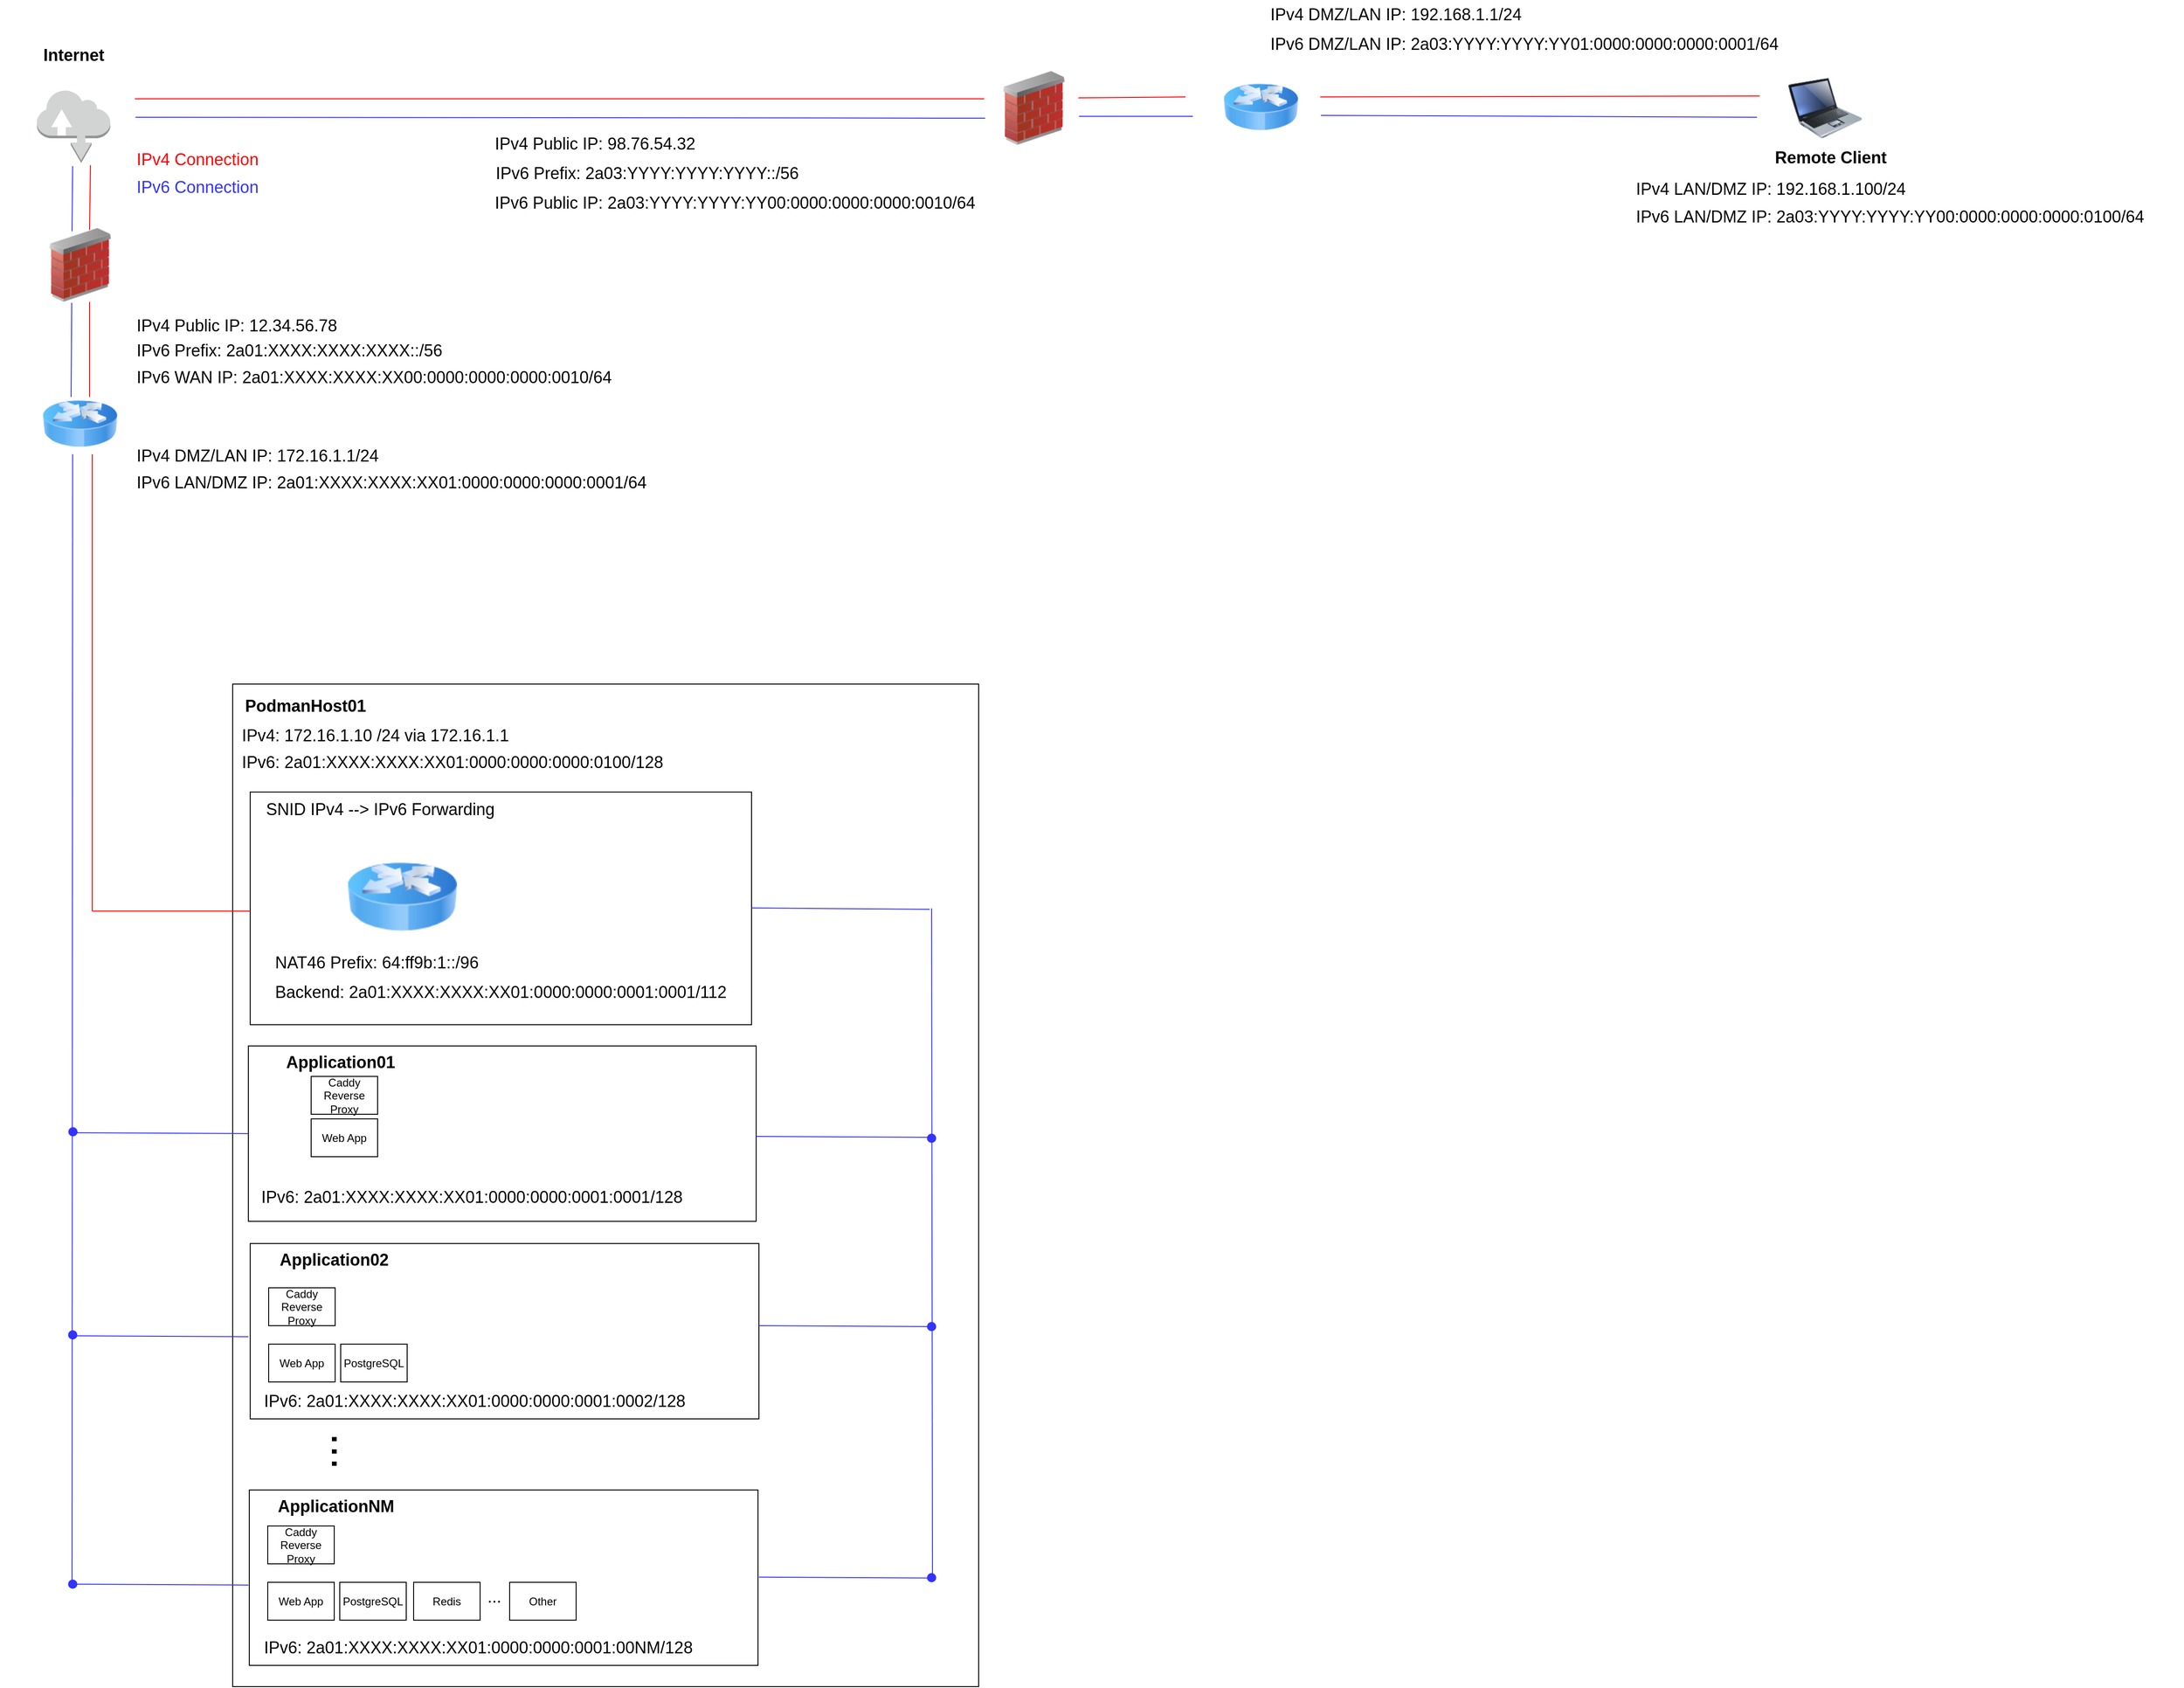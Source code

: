 <mxfile version="24.1.0" type="device" pages="2">
  <diagram name="Overview" id="oKqNL2IKdhE9CAWH1NSY">
    <mxGraphModel dx="5130" dy="3747" grid="1" gridSize="10" guides="1" tooltips="1" connect="1" arrows="1" fold="1" page="1" pageScale="1" pageWidth="1169" pageHeight="827" math="0" shadow="0">
      <root>
        <mxCell id="0" />
        <mxCell id="1" parent="0" />
        <mxCell id="ukD8bkUh3ZVpIychYJzi-6" value="" style="rounded=0;whiteSpace=wrap;html=1;" vertex="1" parent="1">
          <mxGeometry x="632" y="-6" width="808" height="1086" as="geometry" />
        </mxCell>
        <mxCell id="ukD8bkUh3ZVpIychYJzi-1" value="" style="rounded=0;whiteSpace=wrap;html=1;" vertex="1" parent="1">
          <mxGeometry x="651" y="600" width="551" height="190" as="geometry" />
        </mxCell>
        <mxCell id="ukD8bkUh3ZVpIychYJzi-2" value="" style="rounded=0;whiteSpace=wrap;html=1;" vertex="1" parent="1">
          <mxGeometry x="649" y="386" width="550" height="190" as="geometry" />
        </mxCell>
        <mxCell id="ukD8bkUh3ZVpIychYJzi-3" value="" style="rounded=0;whiteSpace=wrap;html=1;" vertex="1" parent="1">
          <mxGeometry x="650" y="867" width="551" height="190" as="geometry" />
        </mxCell>
        <mxCell id="ukD8bkUh3ZVpIychYJzi-7" value="PodmanHost01" style="text;html=1;align=center;verticalAlign=middle;whiteSpace=wrap;rounded=0;fontSize=18;fontStyle=1" vertex="1" parent="1">
          <mxGeometry x="632" y="2" width="158" height="32" as="geometry" />
        </mxCell>
        <mxCell id="ukD8bkUh3ZVpIychYJzi-8" value="Application01" style="text;html=1;align=center;verticalAlign=middle;whiteSpace=wrap;rounded=0;fontSize=18;fontStyle=1" vertex="1" parent="1">
          <mxGeometry x="670" y="388" width="158" height="32" as="geometry" />
        </mxCell>
        <mxCell id="ukD8bkUh3ZVpIychYJzi-9" value="Application02" style="text;html=1;align=center;verticalAlign=middle;whiteSpace=wrap;rounded=0;fontSize=18;fontStyle=1" vertex="1" parent="1">
          <mxGeometry x="663" y="602" width="158" height="32" as="geometry" />
        </mxCell>
        <mxCell id="ukD8bkUh3ZVpIychYJzi-10" value="ApplicationNM" style="text;html=1;align=center;verticalAlign=middle;whiteSpace=wrap;rounded=0;fontSize=18;fontStyle=1" vertex="1" parent="1">
          <mxGeometry x="665" y="869" width="158" height="32" as="geometry" />
        </mxCell>
        <mxCell id="ukD8bkUh3ZVpIychYJzi-11" value="Caddy Reverse Proxy" style="rounded=0;whiteSpace=wrap;html=1;" vertex="1" parent="1">
          <mxGeometry x="717" y="419" width="72" height="41" as="geometry" />
        </mxCell>
        <mxCell id="ukD8bkUh3ZVpIychYJzi-12" value="Web App" style="rounded=0;whiteSpace=wrap;html=1;" vertex="1" parent="1">
          <mxGeometry x="717" y="465" width="72" height="41" as="geometry" />
        </mxCell>
        <mxCell id="ukD8bkUh3ZVpIychYJzi-13" value="Caddy Reverse Proxy" style="rounded=0;whiteSpace=wrap;html=1;" vertex="1" parent="1">
          <mxGeometry x="671" y="648" width="72" height="41" as="geometry" />
        </mxCell>
        <mxCell id="ukD8bkUh3ZVpIychYJzi-14" value="Web App" style="rounded=0;whiteSpace=wrap;html=1;" vertex="1" parent="1">
          <mxGeometry x="671" y="709" width="72" height="41" as="geometry" />
        </mxCell>
        <mxCell id="ukD8bkUh3ZVpIychYJzi-15" value="PostgreSQL" style="rounded=0;whiteSpace=wrap;html=1;" vertex="1" parent="1">
          <mxGeometry x="749" y="709" width="72" height="41" as="geometry" />
        </mxCell>
        <mxCell id="ukD8bkUh3ZVpIychYJzi-19" value="" style="rounded=0;whiteSpace=wrap;html=1;" vertex="1" parent="1">
          <mxGeometry x="651" y="111" width="543" height="252" as="geometry" />
        </mxCell>
        <mxCell id="ukD8bkUh3ZVpIychYJzi-18" value="" style="image;html=1;image=img/lib/clip_art/networking/Router_Icon_128x128.png" vertex="1" parent="1">
          <mxGeometry x="756" y="169" width="119" height="111" as="geometry" />
        </mxCell>
        <mxCell id="ukD8bkUh3ZVpIychYJzi-20" value="SNID IPv4 --&amp;gt; IPv6 Forwarding" style="text;html=1;align=center;verticalAlign=middle;whiteSpace=wrap;rounded=0;fontSize=18;" vertex="1" parent="1">
          <mxGeometry x="652" y="115" width="280" height="30" as="geometry" />
        </mxCell>
        <mxCell id="ukD8bkUh3ZVpIychYJzi-21" value="IPv4: 172.16.1.10 /24 via 172.16.1.1" style="text;html=1;align=left;verticalAlign=middle;whiteSpace=wrap;rounded=0;fontSize=18;fontStyle=0" vertex="1" parent="1">
          <mxGeometry x="640" y="34" width="473" height="32" as="geometry" />
        </mxCell>
        <mxCell id="ukD8bkUh3ZVpIychYJzi-22" value="IPv4 Public IP: 12.34.56.78" style="text;html=1;align=left;verticalAlign=middle;whiteSpace=wrap;rounded=0;fontSize=18;fontStyle=0" vertex="1" parent="1">
          <mxGeometry x="526" y="-410" width="383" height="32" as="geometry" />
        </mxCell>
        <mxCell id="ukD8bkUh3ZVpIychYJzi-23" value="" style="image;html=1;image=img/lib/clip_art/networking/Router_Icon_128x128.png" vertex="1" parent="1">
          <mxGeometry x="426" y="-328" width="81" height="80" as="geometry" />
        </mxCell>
        <mxCell id="ukD8bkUh3ZVpIychYJzi-24" value="" style="outlineConnect=0;dashed=0;verticalLabelPosition=bottom;verticalAlign=top;align=center;html=1;shape=mxgraph.aws3.internet;fillColor=#D2D3D3;gradientColor=none;" vertex="1" parent="1">
          <mxGeometry x="420" y="-650" width="79.5" height="79.5" as="geometry" />
        </mxCell>
        <mxCell id="ukD8bkUh3ZVpIychYJzi-28" value="" style="endArrow=none;html=1;rounded=0;entryX=0.5;entryY=0;entryDx=0;entryDy=0;exitX=0.6;exitY=1;exitDx=0;exitDy=0;exitPerimeter=0;strokeColor=#3333FF;" edge="1" parent="1">
          <mxGeometry width="50" height="50" relative="1" as="geometry">
            <mxPoint x="458.7" y="-567" as="sourcePoint" />
            <mxPoint x="458" y="-496.5" as="targetPoint" />
          </mxGeometry>
        </mxCell>
        <mxCell id="ukD8bkUh3ZVpIychYJzi-29" value="IPv4 DMZ/LAN IP: 172.16.1.1/24" style="text;html=1;align=left;verticalAlign=middle;whiteSpace=wrap;rounded=0;fontSize=18;fontStyle=0" vertex="1" parent="1">
          <mxGeometry x="526" y="-269" width="383" height="32" as="geometry" />
        </mxCell>
        <mxCell id="ukD8bkUh3ZVpIychYJzi-30" value="IPv6: 2a01:XXXX:XXXX:XX01:0000:0000:0000:0100/128" style="text;html=1;align=left;verticalAlign=middle;whiteSpace=wrap;rounded=0;fontSize=18;fontStyle=0" vertex="1" parent="1">
          <mxGeometry x="640" y="63" width="473" height="32" as="geometry" />
        </mxCell>
        <mxCell id="ukD8bkUh3ZVpIychYJzi-31" value="IPv6 LAN/DMZ IP: 2a01:XXXX:XXXX:XX01:0000:0000:0000:0001/64" style="text;html=1;align=left;verticalAlign=middle;whiteSpace=wrap;rounded=0;fontSize=18;fontStyle=0" vertex="1" parent="1">
          <mxGeometry x="526" y="-240" width="574" height="32" as="geometry" />
        </mxCell>
        <mxCell id="ukD8bkUh3ZVpIychYJzi-32" value="" style="image;html=1;image=img/lib/clip_art/networking/Firewall_02_128x128.png" vertex="1" parent="1">
          <mxGeometry x="427" y="-500" width="80" height="80" as="geometry" />
        </mxCell>
        <mxCell id="ukD8bkUh3ZVpIychYJzi-33" value="IPv6 Prefix: 2a01:XXXX:XXXX:XXXX::/56" style="text;html=1;align=left;verticalAlign=middle;whiteSpace=wrap;rounded=0;fontSize=18;fontStyle=0" vertex="1" parent="1">
          <mxGeometry x="526" y="-383" width="383" height="32" as="geometry" />
        </mxCell>
        <mxCell id="ukD8bkUh3ZVpIychYJzi-34" value="IPv6 WAN IP: 2a01:XXXX:XXXX:XX00:0000:0000:0000:0010/64" style="text;html=1;align=left;verticalAlign=middle;whiteSpace=wrap;rounded=0;fontSize=18;fontStyle=0" vertex="1" parent="1">
          <mxGeometry x="526" y="-354" width="594" height="32" as="geometry" />
        </mxCell>
        <mxCell id="ukD8bkUh3ZVpIychYJzi-35" value="IPv6: 2a01:XXXX:XXXX:XX01:0000:0000:0001:0001/128" style="text;html=1;align=left;verticalAlign=middle;whiteSpace=wrap;rounded=0;fontSize=18;fontStyle=0" vertex="1" parent="1">
          <mxGeometry x="661" y="534" width="473" height="32" as="geometry" />
        </mxCell>
        <mxCell id="ukD8bkUh3ZVpIychYJzi-56" value="..." style="text;html=1;align=center;verticalAlign=middle;whiteSpace=wrap;rounded=0;fontSize=48;direction=south;rotation=90;" vertex="1" parent="1">
          <mxGeometry x="756" y="795" height="60" as="geometry" />
        </mxCell>
        <mxCell id="ukD8bkUh3ZVpIychYJzi-57" value="IPv6: 2a01:XXXX:XXXX:XX01:0000:0000:0001:0002/128" style="text;html=1;align=left;verticalAlign=middle;whiteSpace=wrap;rounded=0;fontSize=18;fontStyle=0" vertex="1" parent="1">
          <mxGeometry x="664" y="755" width="473" height="32" as="geometry" />
        </mxCell>
        <mxCell id="ukD8bkUh3ZVpIychYJzi-58" value="IPv6: 2a01:XXXX:XXXX:XX01:0000:0000:0001:00NM/128" style="text;html=1;align=left;verticalAlign=middle;whiteSpace=wrap;rounded=0;fontSize=18;fontStyle=0" vertex="1" parent="1">
          <mxGeometry x="664" y="1022" width="473" height="32" as="geometry" />
        </mxCell>
        <mxCell id="LBH49fOION36RNThnHYK-1" value="Caddy Reverse Proxy" style="rounded=0;whiteSpace=wrap;html=1;" vertex="1" parent="1">
          <mxGeometry x="670" y="906" width="72" height="41" as="geometry" />
        </mxCell>
        <mxCell id="LBH49fOION36RNThnHYK-2" value="Web App" style="rounded=0;whiteSpace=wrap;html=1;" vertex="1" parent="1">
          <mxGeometry x="670" y="967" width="72" height="41" as="geometry" />
        </mxCell>
        <mxCell id="LBH49fOION36RNThnHYK-3" value="PostgreSQL" style="rounded=0;whiteSpace=wrap;html=1;" vertex="1" parent="1">
          <mxGeometry x="748" y="967" width="72" height="41" as="geometry" />
        </mxCell>
        <mxCell id="LBH49fOION36RNThnHYK-4" value="Redis" style="rounded=0;whiteSpace=wrap;html=1;" vertex="1" parent="1">
          <mxGeometry x="828" y="967" width="72" height="41" as="geometry" />
        </mxCell>
        <mxCell id="LBH49fOION36RNThnHYK-5" value="Other" style="rounded=0;whiteSpace=wrap;html=1;" vertex="1" parent="1">
          <mxGeometry x="932" y="967" width="72" height="41" as="geometry" />
        </mxCell>
        <mxCell id="LBH49fOION36RNThnHYK-6" value="..." style="text;html=1;align=left;verticalAlign=middle;whiteSpace=wrap;rounded=0;fontSize=18;fontStyle=0" vertex="1" parent="1">
          <mxGeometry x="906" y="967" width="28" height="32" as="geometry" />
        </mxCell>
        <mxCell id="LBH49fOION36RNThnHYK-7" value="NAT46 Prefix:&amp;nbsp;64:ff9b:1::/96" style="text;html=1;align=left;verticalAlign=middle;whiteSpace=wrap;rounded=0;fontSize=18;fontStyle=0" vertex="1" parent="1">
          <mxGeometry x="676" y="280" width="232" height="32" as="geometry" />
        </mxCell>
        <mxCell id="LBH49fOION36RNThnHYK-8" value="Backend:&amp;nbsp;2a01:XXXX:XXXX:XX01:0000:0000:0001:0001/112" style="text;html=1;align=left;verticalAlign=middle;whiteSpace=wrap;rounded=0;fontSize=18;fontStyle=0" vertex="1" parent="1">
          <mxGeometry x="676" y="312" width="232" height="32" as="geometry" />
        </mxCell>
        <mxCell id="LBH49fOION36RNThnHYK-10" value="IPv4 Connection" style="text;html=1;align=left;verticalAlign=middle;whiteSpace=wrap;rounded=0;fontSize=18;fontStyle=0;fontColor=#FF0000;" vertex="1" parent="1">
          <mxGeometry x="526" y="-590" width="383" height="32" as="geometry" />
        </mxCell>
        <mxCell id="LBH49fOION36RNThnHYK-11" value="IPv6 Connection" style="text;html=1;align=left;verticalAlign=middle;whiteSpace=wrap;rounded=0;fontSize=18;fontStyle=0;fontColor=#3333FF;" vertex="1" parent="1">
          <mxGeometry x="526" y="-560" width="383" height="32" as="geometry" />
        </mxCell>
        <mxCell id="LBH49fOION36RNThnHYK-12" value="" style="endArrow=none;html=1;rounded=0;entryX=0.5;entryY=0;entryDx=0;entryDy=0;exitX=0.6;exitY=1;exitDx=0;exitDy=0;exitPerimeter=0;strokeColor=#FF0000;" edge="1" parent="1">
          <mxGeometry width="50" height="50" relative="1" as="geometry">
            <mxPoint x="478" y="-568" as="sourcePoint" />
            <mxPoint x="477" y="-498" as="targetPoint" />
          </mxGeometry>
        </mxCell>
        <mxCell id="LBH49fOION36RNThnHYK-13" value="" style="endArrow=none;html=1;rounded=0;exitX=0.6;exitY=1;exitDx=0;exitDy=0;exitPerimeter=0;strokeColor=#3333FF;" edge="1" parent="1">
          <mxGeometry width="50" height="50" relative="1" as="geometry">
            <mxPoint x="457.7" y="-419" as="sourcePoint" />
            <mxPoint x="457" y="-317" as="targetPoint" />
          </mxGeometry>
        </mxCell>
        <mxCell id="LBH49fOION36RNThnHYK-14" value="" style="endArrow=none;html=1;rounded=0;exitX=0.6;exitY=1;exitDx=0;exitDy=0;exitPerimeter=0;strokeColor=#FF0000;" edge="1" parent="1">
          <mxGeometry width="50" height="50" relative="1" as="geometry">
            <mxPoint x="477" y="-420" as="sourcePoint" />
            <mxPoint x="477" y="-317" as="targetPoint" />
          </mxGeometry>
        </mxCell>
        <mxCell id="LBH49fOION36RNThnHYK-15" value="" style="endArrow=none;html=1;rounded=0;exitX=0.6;exitY=1;exitDx=0;exitDy=0;exitPerimeter=0;strokeColor=#3333FF;" edge="1" parent="1">
          <mxGeometry width="50" height="50" relative="1" as="geometry">
            <mxPoint x="458.7" y="-255" as="sourcePoint" />
            <mxPoint x="458" y="970" as="targetPoint" />
          </mxGeometry>
        </mxCell>
        <mxCell id="soPqu_y1jMZuwhRrMYeZ-2" value="" style="endArrow=none;html=1;rounded=0;exitX=0.6;exitY=1;exitDx=0;exitDy=0;exitPerimeter=0;strokeColor=#FF0000;" edge="1" parent="1">
          <mxGeometry width="50" height="50" relative="1" as="geometry">
            <mxPoint x="480" y="-255" as="sourcePoint" />
            <mxPoint x="480" y="240" as="targetPoint" />
          </mxGeometry>
        </mxCell>
        <mxCell id="soPqu_y1jMZuwhRrMYeZ-3" value="" style="endArrow=none;html=1;rounded=0;strokeColor=#3333FF;entryX=0;entryY=0.5;entryDx=0;entryDy=0;" edge="1" parent="1" target="ukD8bkUh3ZVpIychYJzi-2">
          <mxGeometry width="50" height="50" relative="1" as="geometry">
            <mxPoint x="460" y="480" as="sourcePoint" />
            <mxPoint x="583.7" y="486" as="targetPoint" />
          </mxGeometry>
        </mxCell>
        <mxCell id="soPqu_y1jMZuwhRrMYeZ-4" value="" style="endArrow=none;html=1;rounded=0;strokeColor=#3333FF;entryX=0;entryY=0.5;entryDx=0;entryDy=0;" edge="1" parent="1">
          <mxGeometry width="50" height="50" relative="1" as="geometry">
            <mxPoint x="460" y="700" as="sourcePoint" />
            <mxPoint x="649" y="701" as="targetPoint" />
          </mxGeometry>
        </mxCell>
        <mxCell id="soPqu_y1jMZuwhRrMYeZ-5" value="" style="endArrow=none;html=1;rounded=0;strokeColor=#3333FF;entryX=0;entryY=0.5;entryDx=0;entryDy=0;" edge="1" parent="1">
          <mxGeometry width="50" height="50" relative="1" as="geometry">
            <mxPoint x="460" y="969" as="sourcePoint" />
            <mxPoint x="649" y="970" as="targetPoint" />
          </mxGeometry>
        </mxCell>
        <mxCell id="soPqu_y1jMZuwhRrMYeZ-6" value="" style="ellipse;whiteSpace=wrap;html=1;aspect=fixed;fillColor=#3333FF;strokeColor=none;" vertex="1" parent="1">
          <mxGeometry x="453.75" y="964" width="10" height="10" as="geometry" />
        </mxCell>
        <mxCell id="soPqu_y1jMZuwhRrMYeZ-7" value="" style="ellipse;whiteSpace=wrap;html=1;aspect=fixed;fillColor=#3333FF;strokeColor=none;" vertex="1" parent="1">
          <mxGeometry x="453.75" y="694" width="10" height="10" as="geometry" />
        </mxCell>
        <mxCell id="soPqu_y1jMZuwhRrMYeZ-8" value="" style="ellipse;whiteSpace=wrap;html=1;aspect=fixed;fillColor=#3333FF;strokeColor=none;" vertex="1" parent="1">
          <mxGeometry x="454" y="474" width="10" height="10" as="geometry" />
        </mxCell>
        <mxCell id="soPqu_y1jMZuwhRrMYeZ-10" value="" style="endArrow=none;html=1;rounded=0;strokeColor=#FF0000;entryX=0;entryY=0.5;entryDx=0;entryDy=0;" edge="1" parent="1">
          <mxGeometry width="50" height="50" relative="1" as="geometry">
            <mxPoint x="480" y="240" as="sourcePoint" />
            <mxPoint x="651" y="240" as="targetPoint" />
          </mxGeometry>
        </mxCell>
        <mxCell id="soPqu_y1jMZuwhRrMYeZ-11" value="" style="endArrow=none;html=1;rounded=0;strokeColor=#3333FF;" edge="1" parent="1">
          <mxGeometry width="50" height="50" relative="1" as="geometry">
            <mxPoint x="1194" y="236.5" as="sourcePoint" />
            <mxPoint x="1387" y="238" as="targetPoint" />
          </mxGeometry>
        </mxCell>
        <mxCell id="soPqu_y1jMZuwhRrMYeZ-12" value="" style="endArrow=none;html=1;rounded=0;strokeColor=#3333FF;entryX=0;entryY=0.5;entryDx=0;entryDy=0;" edge="1" parent="1">
          <mxGeometry width="50" height="50" relative="1" as="geometry">
            <mxPoint x="1199" y="484" as="sourcePoint" />
            <mxPoint x="1388" y="485" as="targetPoint" />
          </mxGeometry>
        </mxCell>
        <mxCell id="soPqu_y1jMZuwhRrMYeZ-13" value="" style="endArrow=none;html=1;rounded=0;strokeColor=#3333FF;entryX=0;entryY=0.5;entryDx=0;entryDy=0;" edge="1" parent="1">
          <mxGeometry width="50" height="50" relative="1" as="geometry">
            <mxPoint x="1202" y="689" as="sourcePoint" />
            <mxPoint x="1391" y="690" as="targetPoint" />
          </mxGeometry>
        </mxCell>
        <mxCell id="soPqu_y1jMZuwhRrMYeZ-14" value="" style="endArrow=none;html=1;rounded=0;strokeColor=#3333FF;entryX=0;entryY=0.5;entryDx=0;entryDy=0;" edge="1" parent="1">
          <mxGeometry width="50" height="50" relative="1" as="geometry">
            <mxPoint x="1202" y="961.41" as="sourcePoint" />
            <mxPoint x="1391" y="962.41" as="targetPoint" />
          </mxGeometry>
        </mxCell>
        <mxCell id="soPqu_y1jMZuwhRrMYeZ-15" value="" style="endArrow=none;html=1;rounded=0;strokeColor=#3333FF;" edge="1" parent="1">
          <mxGeometry width="50" height="50" relative="1" as="geometry">
            <mxPoint x="1389" y="237" as="sourcePoint" />
            <mxPoint x="1390" y="964" as="targetPoint" />
          </mxGeometry>
        </mxCell>
        <mxCell id="soPqu_y1jMZuwhRrMYeZ-16" value="" style="ellipse;whiteSpace=wrap;html=1;aspect=fixed;fillColor=#3333FF;strokeColor=none;" vertex="1" parent="1">
          <mxGeometry x="1384" y="481" width="10" height="10" as="geometry" />
        </mxCell>
        <mxCell id="soPqu_y1jMZuwhRrMYeZ-17" value="" style="ellipse;whiteSpace=wrap;html=1;aspect=fixed;fillColor=#3333FF;strokeColor=none;" vertex="1" parent="1">
          <mxGeometry x="1384" y="685" width="10" height="10" as="geometry" />
        </mxCell>
        <mxCell id="soPqu_y1jMZuwhRrMYeZ-18" value="" style="ellipse;whiteSpace=wrap;html=1;aspect=fixed;fillColor=#3333FF;strokeColor=none;" vertex="1" parent="1">
          <mxGeometry x="1384" y="957" width="10" height="10" as="geometry" />
        </mxCell>
        <mxCell id="soPqu_y1jMZuwhRrMYeZ-20" value="" style="endArrow=none;html=1;rounded=0;exitX=0.6;exitY=1;exitDx=0;exitDy=0;exitPerimeter=0;strokeColor=#3333FF;" edge="1" parent="1">
          <mxGeometry width="50" height="50" relative="1" as="geometry">
            <mxPoint x="526.7" y="-620" as="sourcePoint" />
            <mxPoint x="1447" y="-619" as="targetPoint" />
          </mxGeometry>
        </mxCell>
        <mxCell id="soPqu_y1jMZuwhRrMYeZ-21" value="" style="image;html=1;image=img/lib/clip_art/computers/Laptop_128x128.png" vertex="1" parent="1">
          <mxGeometry x="2317" y="-670" width="80" height="80" as="geometry" />
        </mxCell>
        <mxCell id="soPqu_y1jMZuwhRrMYeZ-22" value="" style="image;html=1;image=img/lib/clip_art/networking/Firewall_02_128x128.png" vertex="1" parent="1">
          <mxGeometry x="1460" y="-670" width="80" height="80" as="geometry" />
        </mxCell>
        <mxCell id="soPqu_y1jMZuwhRrMYeZ-23" value="" style="endArrow=none;html=1;rounded=0;entryX=0.5;entryY=0;entryDx=0;entryDy=0;strokeColor=#FF0000;" edge="1" parent="1">
          <mxGeometry width="50" height="50" relative="1" as="geometry">
            <mxPoint x="1446" y="-640" as="sourcePoint" />
            <mxPoint x="526" y="-640" as="targetPoint" />
          </mxGeometry>
        </mxCell>
        <mxCell id="soPqu_y1jMZuwhRrMYeZ-24" value="" style="endArrow=none;html=1;rounded=0;exitX=0.6;exitY=1;exitDx=0;exitDy=0;exitPerimeter=0;strokeColor=#3333FF;" edge="1" parent="1">
          <mxGeometry width="50" height="50" relative="1" as="geometry">
            <mxPoint x="1548.7" y="-621" as="sourcePoint" />
            <mxPoint x="1672" y="-621" as="targetPoint" />
          </mxGeometry>
        </mxCell>
        <mxCell id="soPqu_y1jMZuwhRrMYeZ-25" value="" style="endArrow=none;html=1;rounded=0;entryX=0.5;entryY=0;entryDx=0;entryDy=0;strokeColor=#FF0000;" edge="1" parent="1">
          <mxGeometry width="50" height="50" relative="1" as="geometry">
            <mxPoint x="1664" y="-642" as="sourcePoint" />
            <mxPoint x="1548" y="-641" as="targetPoint" />
          </mxGeometry>
        </mxCell>
        <mxCell id="soPqu_y1jMZuwhRrMYeZ-26" value="" style="image;html=1;image=img/lib/clip_art/networking/Router_Icon_128x128.png" vertex="1" parent="1">
          <mxGeometry x="1705" y="-671" width="81" height="80" as="geometry" />
        </mxCell>
        <mxCell id="soPqu_y1jMZuwhRrMYeZ-27" value="" style="endArrow=none;html=1;rounded=0;exitX=0.6;exitY=1;exitDx=0;exitDy=0;exitPerimeter=0;strokeColor=#3333FF;" edge="1" parent="1">
          <mxGeometry width="50" height="50" relative="1" as="geometry">
            <mxPoint x="1810.7" y="-622" as="sourcePoint" />
            <mxPoint x="2283" y="-620" as="targetPoint" />
          </mxGeometry>
        </mxCell>
        <mxCell id="soPqu_y1jMZuwhRrMYeZ-28" value="" style="endArrow=none;html=1;rounded=0;entryX=0.5;entryY=0;entryDx=0;entryDy=0;strokeColor=#FF0000;" edge="1" parent="1">
          <mxGeometry width="50" height="50" relative="1" as="geometry">
            <mxPoint x="2286" y="-643" as="sourcePoint" />
            <mxPoint x="1810" y="-642" as="targetPoint" />
          </mxGeometry>
        </mxCell>
        <mxCell id="soPqu_y1jMZuwhRrMYeZ-29" value="Remote Client" style="text;html=1;align=center;verticalAlign=middle;whiteSpace=wrap;rounded=0;fontSize=18;fontStyle=1" vertex="1" parent="1">
          <mxGeometry x="2284" y="-592" width="158" height="32" as="geometry" />
        </mxCell>
        <mxCell id="soPqu_y1jMZuwhRrMYeZ-30" value="IPv4 Public IP: 98.76.54.32" style="text;html=1;align=left;verticalAlign=middle;whiteSpace=wrap;rounded=0;fontSize=18;fontStyle=0" vertex="1" parent="1">
          <mxGeometry x="914" y="-607" width="383" height="32" as="geometry" />
        </mxCell>
        <mxCell id="soPqu_y1jMZuwhRrMYeZ-31" value="IPv6 Public IP: 2a03:YYYY:YYYY:YY00:0000:0000:0000:0010/64" style="text;html=1;align=left;verticalAlign=middle;whiteSpace=wrap;rounded=0;fontSize=18;fontStyle=0" vertex="1" parent="1">
          <mxGeometry x="914" y="-543" width="594" height="32" as="geometry" />
        </mxCell>
        <mxCell id="soPqu_y1jMZuwhRrMYeZ-32" value="IPv6 Prefix: 2a03:YYYY:YYYY:YYYY::/56" style="text;html=1;align=left;verticalAlign=middle;whiteSpace=wrap;rounded=0;fontSize=18;fontStyle=0" vertex="1" parent="1">
          <mxGeometry x="915" y="-575" width="383" height="32" as="geometry" />
        </mxCell>
        <mxCell id="soPqu_y1jMZuwhRrMYeZ-33" value="IPv6 LAN/DMZ IP: 2a03:YYYY:YYYY:YY00:0000:0000:0000:0100/64" style="text;html=1;align=left;verticalAlign=middle;whiteSpace=wrap;rounded=0;fontSize=18;fontStyle=0" vertex="1" parent="1">
          <mxGeometry x="2150" y="-528" width="594" height="32" as="geometry" />
        </mxCell>
        <mxCell id="soPqu_y1jMZuwhRrMYeZ-34" value="IPv4 DMZ/LAN IP: 192.168.1.1/24" style="text;html=1;align=left;verticalAlign=middle;whiteSpace=wrap;rounded=0;fontSize=18;fontStyle=0" vertex="1" parent="1">
          <mxGeometry x="1754" y="-747" width="383" height="32" as="geometry" />
        </mxCell>
        <mxCell id="soPqu_y1jMZuwhRrMYeZ-35" value="IPv6 DMZ/LAN IP: 2a03:YYYY:YYYY:YY01:0000:0000:0000:0001/64" style="text;html=1;align=left;verticalAlign=middle;whiteSpace=wrap;rounded=0;fontSize=18;fontStyle=0" vertex="1" parent="1">
          <mxGeometry x="1754" y="-715" width="594" height="32" as="geometry" />
        </mxCell>
        <mxCell id="soPqu_y1jMZuwhRrMYeZ-36" value="IPv4 LAN/DMZ IP: 192.168.1.100/24" style="text;html=1;align=left;verticalAlign=middle;whiteSpace=wrap;rounded=0;fontSize=18;fontStyle=0" vertex="1" parent="1">
          <mxGeometry x="2150" y="-558" width="594" height="32" as="geometry" />
        </mxCell>
        <mxCell id="soPqu_y1jMZuwhRrMYeZ-37" value="Internet" style="text;html=1;align=center;verticalAlign=middle;whiteSpace=wrap;rounded=0;fontSize=18;fontStyle=1" vertex="1" parent="1">
          <mxGeometry x="380.75" y="-703" width="158" height="32" as="geometry" />
        </mxCell>
      </root>
    </mxGraphModel>
  </diagram>
  <diagram id="71EnvlJN92cDFXm1rF3T" name="Old">
    <mxGraphModel dx="883" dy="1168" grid="1" gridSize="10" guides="1" tooltips="1" connect="1" arrows="1" fold="1" page="1" pageScale="1" pageWidth="1169" pageHeight="827" math="0" shadow="0">
      <root>
        <mxCell id="0" />
        <mxCell id="1" parent="0" />
        <mxCell id="3cv7rj6ry_cM8r7PJR5P-1" value="" style="rounded=0;whiteSpace=wrap;html=1;" vertex="1" parent="1">
          <mxGeometry x="1553" y="50" width="820" height="869" as="geometry" />
        </mxCell>
        <mxCell id="3cv7rj6ry_cM8r7PJR5P-2" value="" style="rounded=0;whiteSpace=wrap;html=1;" vertex="1" parent="1">
          <mxGeometry x="1832" y="278" width="200" height="190" as="geometry" />
        </mxCell>
        <mxCell id="3cv7rj6ry_cM8r7PJR5P-3" value="" style="rounded=0;whiteSpace=wrap;html=1;" vertex="1" parent="1">
          <mxGeometry x="1583" y="278" width="200" height="190" as="geometry" />
        </mxCell>
        <mxCell id="3cv7rj6ry_cM8r7PJR5P-4" value="" style="rounded=0;whiteSpace=wrap;html=1;" vertex="1" parent="1">
          <mxGeometry x="2133" y="278" width="200" height="190" as="geometry" />
        </mxCell>
        <mxCell id="3cv7rj6ry_cM8r7PJR5P-5" value="..." style="text;html=1;align=center;verticalAlign=middle;whiteSpace=wrap;rounded=0;fontSize=48;" vertex="1" parent="1">
          <mxGeometry x="2048" y="357" width="60" as="geometry" />
        </mxCell>
        <mxCell id="3cv7rj6ry_cM8r7PJR5P-6" value="PodmanHost01" style="text;html=1;align=center;verticalAlign=middle;whiteSpace=wrap;rounded=0;fontSize=18;fontStyle=1" vertex="1" parent="1">
          <mxGeometry x="1553" y="58" width="158" height="32" as="geometry" />
        </mxCell>
        <mxCell id="3cv7rj6ry_cM8r7PJR5P-7" value="Application01" style="text;html=1;align=center;verticalAlign=middle;whiteSpace=wrap;rounded=0;fontSize=18;fontStyle=1" vertex="1" parent="1">
          <mxGeometry x="1604" y="280" width="158" height="32" as="geometry" />
        </mxCell>
        <mxCell id="3cv7rj6ry_cM8r7PJR5P-8" value="Application02" style="text;html=1;align=center;verticalAlign=middle;whiteSpace=wrap;rounded=0;fontSize=18;fontStyle=1" vertex="1" parent="1">
          <mxGeometry x="1844" y="280" width="158" height="32" as="geometry" />
        </mxCell>
        <mxCell id="3cv7rj6ry_cM8r7PJR5P-9" value="ApplicationNM" style="text;html=1;align=center;verticalAlign=middle;whiteSpace=wrap;rounded=0;fontSize=18;fontStyle=1" vertex="1" parent="1">
          <mxGeometry x="2153" y="280" width="158" height="32" as="geometry" />
        </mxCell>
        <mxCell id="3cv7rj6ry_cM8r7PJR5P-10" value="Caddy Reverse Proxy" style="rounded=0;whiteSpace=wrap;html=1;" vertex="1" parent="1">
          <mxGeometry x="1651" y="311" width="72" height="41" as="geometry" />
        </mxCell>
        <mxCell id="3cv7rj6ry_cM8r7PJR5P-11" value="Web App" style="rounded=0;whiteSpace=wrap;html=1;" vertex="1" parent="1">
          <mxGeometry x="1651" y="357" width="72" height="41" as="geometry" />
        </mxCell>
        <mxCell id="3cv7rj6ry_cM8r7PJR5P-12" value="Caddy Reverse Proxy" style="rounded=0;whiteSpace=wrap;html=1;" vertex="1" parent="1">
          <mxGeometry x="1852" y="326" width="72" height="41" as="geometry" />
        </mxCell>
        <mxCell id="3cv7rj6ry_cM8r7PJR5P-13" value="Web App" style="rounded=0;whiteSpace=wrap;html=1;" vertex="1" parent="1">
          <mxGeometry x="1852" y="387" width="72" height="41" as="geometry" />
        </mxCell>
        <mxCell id="3cv7rj6ry_cM8r7PJR5P-14" value="PostgreSQL" style="rounded=0;whiteSpace=wrap;html=1;" vertex="1" parent="1">
          <mxGeometry x="1930" y="387" width="72" height="41" as="geometry" />
        </mxCell>
        <mxCell id="3cv7rj6ry_cM8r7PJR5P-15" value="" style="rounded=0;whiteSpace=wrap;html=1;" vertex="1" parent="1">
          <mxGeometry x="2133" y="78" width="205" height="122" as="geometry" />
        </mxCell>
        <mxCell id="3cv7rj6ry_cM8r7PJR5P-16" value="" style="image;html=1;image=img/lib/clip_art/networking/Router_Icon_128x128.png" vertex="1" parent="1">
          <mxGeometry x="2193" y="98" width="81" height="80" as="geometry" />
        </mxCell>
        <mxCell id="3cv7rj6ry_cM8r7PJR5P-17" value="SNID IPv4 -&amp;gt; IPv6 Forwarding" style="text;html=1;align=center;verticalAlign=middle;whiteSpace=wrap;rounded=0;" vertex="1" parent="1">
          <mxGeometry x="2133" y="78" width="200" height="30" as="geometry" />
        </mxCell>
        <mxCell id="3cv7rj6ry_cM8r7PJR5P-18" value="IPv4: 172.16.1.10 /24 via 172.16.1.1" style="text;html=1;align=left;verticalAlign=middle;whiteSpace=wrap;rounded=0;fontSize=18;fontStyle=0" vertex="1" parent="1">
          <mxGeometry x="1561" y="90" width="473" height="32" as="geometry" />
        </mxCell>
        <mxCell id="3cv7rj6ry_cM8r7PJR5P-19" value="IPv6: 2a01:XXXX:XXXX:XX01:0000:0000:0000:0100/128" style="text;html=1;align=left;verticalAlign=middle;whiteSpace=wrap;rounded=0;fontSize=18;fontStyle=0" vertex="1" parent="1">
          <mxGeometry x="1561" y="119" width="473" height="32" as="geometry" />
        </mxCell>
        <mxCell id="3cv7rj6ry_cM8r7PJR5P-20" value="IPv6: 2a01:XXXX:XXXX:XX01:0000:0000:0001:0001/128" style="text;html=1;align=left;verticalAlign=middle;whiteSpace=wrap;rounded=0;fontSize=18;fontStyle=0" vertex="1" parent="1">
          <mxGeometry x="1583" y="416" width="473" height="32" as="geometry" />
        </mxCell>
      </root>
    </mxGraphModel>
  </diagram>
</mxfile>
